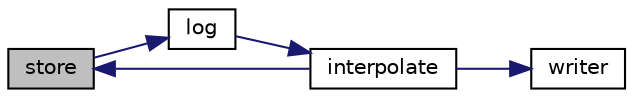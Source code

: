 digraph "store"
{
  edge [fontname="Helvetica",fontsize="10",labelfontname="Helvetica",labelfontsize="10"];
  node [fontname="Helvetica",fontsize="10",shape=record];
  rankdir="LR";
  Node24 [label="store",height=0.2,width=0.4,color="black", fillcolor="grey75", style="filled", fontcolor="black"];
  Node24 -> Node25 [color="midnightblue",fontsize="10",style="solid"];
  Node25 [label="log",height=0.2,width=0.4,color="black", fillcolor="white", style="filled",URL="$class_zest_1_1_common_1_1_logger_1_1_logger.html#ad320d8ce87763c6e2d94b69584ccae3f"];
  Node25 -> Node26 [color="midnightblue",fontsize="10",style="solid"];
  Node26 [label="interpolate",height=0.2,width=0.4,color="black", fillcolor="white", style="filled",URL="$class_zest_1_1_common_1_1_logger_1_1_logger.html#a893257e3671946329ca52be5c62d7e8d"];
  Node26 -> Node27 [color="midnightblue",fontsize="10",style="solid"];
  Node27 [label="writer",height=0.2,width=0.4,color="black", fillcolor="white", style="filled",URL="$class_zest_1_1_common_1_1_logger_1_1_logger.html#a7f339e399ed414670f78d235029b7f3e"];
  Node26 -> Node24 [color="midnightblue",fontsize="10",style="solid"];
}
